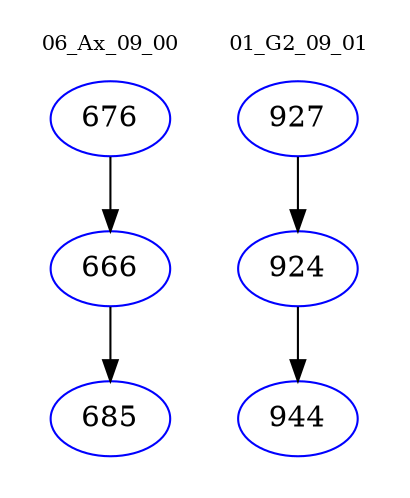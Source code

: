 digraph{
subgraph cluster_0 {
color = white
label = "06_Ax_09_00";
fontsize=10;
T0_676 [label="676", color="blue"]
T0_676 -> T0_666 [color="black"]
T0_666 [label="666", color="blue"]
T0_666 -> T0_685 [color="black"]
T0_685 [label="685", color="blue"]
}
subgraph cluster_1 {
color = white
label = "01_G2_09_01";
fontsize=10;
T1_927 [label="927", color="blue"]
T1_927 -> T1_924 [color="black"]
T1_924 [label="924", color="blue"]
T1_924 -> T1_944 [color="black"]
T1_944 [label="944", color="blue"]
}
}
